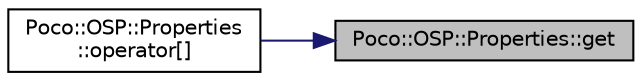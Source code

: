 digraph "Poco::OSP::Properties::get"
{
 // LATEX_PDF_SIZE
  edge [fontname="Helvetica",fontsize="10",labelfontname="Helvetica",labelfontsize="10"];
  node [fontname="Helvetica",fontsize="10",shape=record];
  rankdir="RL";
  Node1 [label="Poco::OSP::Properties::get",height=0.2,width=0.4,color="black", fillcolor="grey75", style="filled", fontcolor="black",tooltip=" "];
  Node1 -> Node2 [dir="back",color="midnightblue",fontsize="10",style="solid",fontname="Helvetica"];
  Node2 [label="Poco::OSP::Properties\l::operator[]",height=0.2,width=0.4,color="black", fillcolor="white", style="filled",URL="$classPoco_1_1OSP_1_1Properties.html#a49e8aeaad7dc4c9b8eeee4a2a340fe64",tooltip=" "];
}
